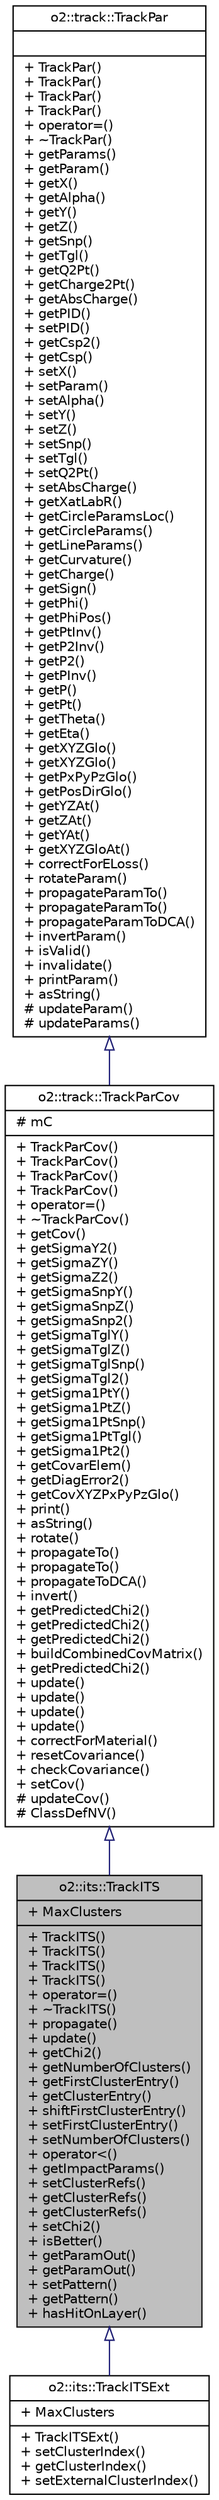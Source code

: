 digraph "o2::its::TrackITS"
{
 // INTERACTIVE_SVG=YES
  bgcolor="transparent";
  edge [fontname="Helvetica",fontsize="10",labelfontname="Helvetica",labelfontsize="10"];
  node [fontname="Helvetica",fontsize="10",shape=record];
  Node0 [label="{o2::its::TrackITS\n|+ MaxClusters\l|+ TrackITS()\l+ TrackITS()\l+ TrackITS()\l+ TrackITS()\l+ operator=()\l+ ~TrackITS()\l+ propagate()\l+ update()\l+ getChi2()\l+ getNumberOfClusters()\l+ getFirstClusterEntry()\l+ getClusterEntry()\l+ shiftFirstClusterEntry()\l+ setFirstClusterEntry()\l+ setNumberOfClusters()\l+ operator\<()\l+ getImpactParams()\l+ setClusterRefs()\l+ getClusterRefs()\l+ getClusterRefs()\l+ setChi2()\l+ isBetter()\l+ getParamOut()\l+ getParamOut()\l+ setPattern()\l+ getPattern()\l+ hasHitOnLayer()\l}",height=0.2,width=0.4,color="black", fillcolor="grey75", style="filled", fontcolor="black"];
  Node1 -> Node0 [dir="back",color="midnightblue",fontsize="10",style="solid",arrowtail="onormal",fontname="Helvetica"];
  Node1 [label="{o2::track::TrackParCov\n|# mC\l|+ TrackParCov()\l+ TrackParCov()\l+ TrackParCov()\l+ TrackParCov()\l+ operator=()\l+ ~TrackParCov()\l+ getCov()\l+ getSigmaY2()\l+ getSigmaZY()\l+ getSigmaZ2()\l+ getSigmaSnpY()\l+ getSigmaSnpZ()\l+ getSigmaSnp2()\l+ getSigmaTglY()\l+ getSigmaTglZ()\l+ getSigmaTglSnp()\l+ getSigmaTgl2()\l+ getSigma1PtY()\l+ getSigma1PtZ()\l+ getSigma1PtSnp()\l+ getSigma1PtTgl()\l+ getSigma1Pt2()\l+ getCovarElem()\l+ getDiagError2()\l+ getCovXYZPxPyPzGlo()\l+ print()\l+ asString()\l+ rotate()\l+ propagateTo()\l+ propagateTo()\l+ propagateToDCA()\l+ invert()\l+ getPredictedChi2()\l+ getPredictedChi2()\l+ getPredictedChi2()\l+ buildCombinedCovMatrix()\l+ getPredictedChi2()\l+ update()\l+ update()\l+ update()\l+ update()\l+ correctForMaterial()\l+ resetCovariance()\l+ checkCovariance()\l+ setCov()\l# updateCov()\l# ClassDefNV()\l}",height=0.2,width=0.4,color="black",URL="$de/dea/classo2_1_1track_1_1TrackParCov.html"];
  Node2 -> Node1 [dir="back",color="midnightblue",fontsize="10",style="solid",arrowtail="onormal",fontname="Helvetica"];
  Node2 [label="{o2::track::TrackPar\n||+ TrackPar()\l+ TrackPar()\l+ TrackPar()\l+ TrackPar()\l+ operator=()\l+ ~TrackPar()\l+ getParams()\l+ getParam()\l+ getX()\l+ getAlpha()\l+ getY()\l+ getZ()\l+ getSnp()\l+ getTgl()\l+ getQ2Pt()\l+ getCharge2Pt()\l+ getAbsCharge()\l+ getPID()\l+ setPID()\l+ getCsp2()\l+ getCsp()\l+ setX()\l+ setParam()\l+ setAlpha()\l+ setY()\l+ setZ()\l+ setSnp()\l+ setTgl()\l+ setQ2Pt()\l+ setAbsCharge()\l+ getXatLabR()\l+ getCircleParamsLoc()\l+ getCircleParams()\l+ getLineParams()\l+ getCurvature()\l+ getCharge()\l+ getSign()\l+ getPhi()\l+ getPhiPos()\l+ getPtInv()\l+ getP2Inv()\l+ getP2()\l+ getPInv()\l+ getP()\l+ getPt()\l+ getTheta()\l+ getEta()\l+ getXYZGlo()\l+ getXYZGlo()\l+ getPxPyPzGlo()\l+ getPosDirGlo()\l+ getYZAt()\l+ getZAt()\l+ getYAt()\l+ getXYZGloAt()\l+ correctForELoss()\l+ rotateParam()\l+ propagateParamTo()\l+ propagateParamTo()\l+ propagateParamToDCA()\l+ invertParam()\l+ isValid()\l+ invalidate()\l+ printParam()\l+ asString()\l# updateParam()\l# updateParams()\l}",height=0.2,width=0.4,color="black",URL="$dd/de2/classo2_1_1track_1_1TrackPar.html"];
  Node0 -> Node3 [dir="back",color="midnightblue",fontsize="10",style="solid",arrowtail="onormal",fontname="Helvetica"];
  Node3 [label="{o2::its::TrackITSExt\n|+ MaxClusters\l|+ TrackITSExt()\l+ setClusterIndex()\l+ getClusterIndex()\l+ setExternalClusterIndex()\l}",height=0.2,width=0.4,color="black",URL="$db/d46/classo2_1_1its_1_1TrackITSExt.html"];
}
